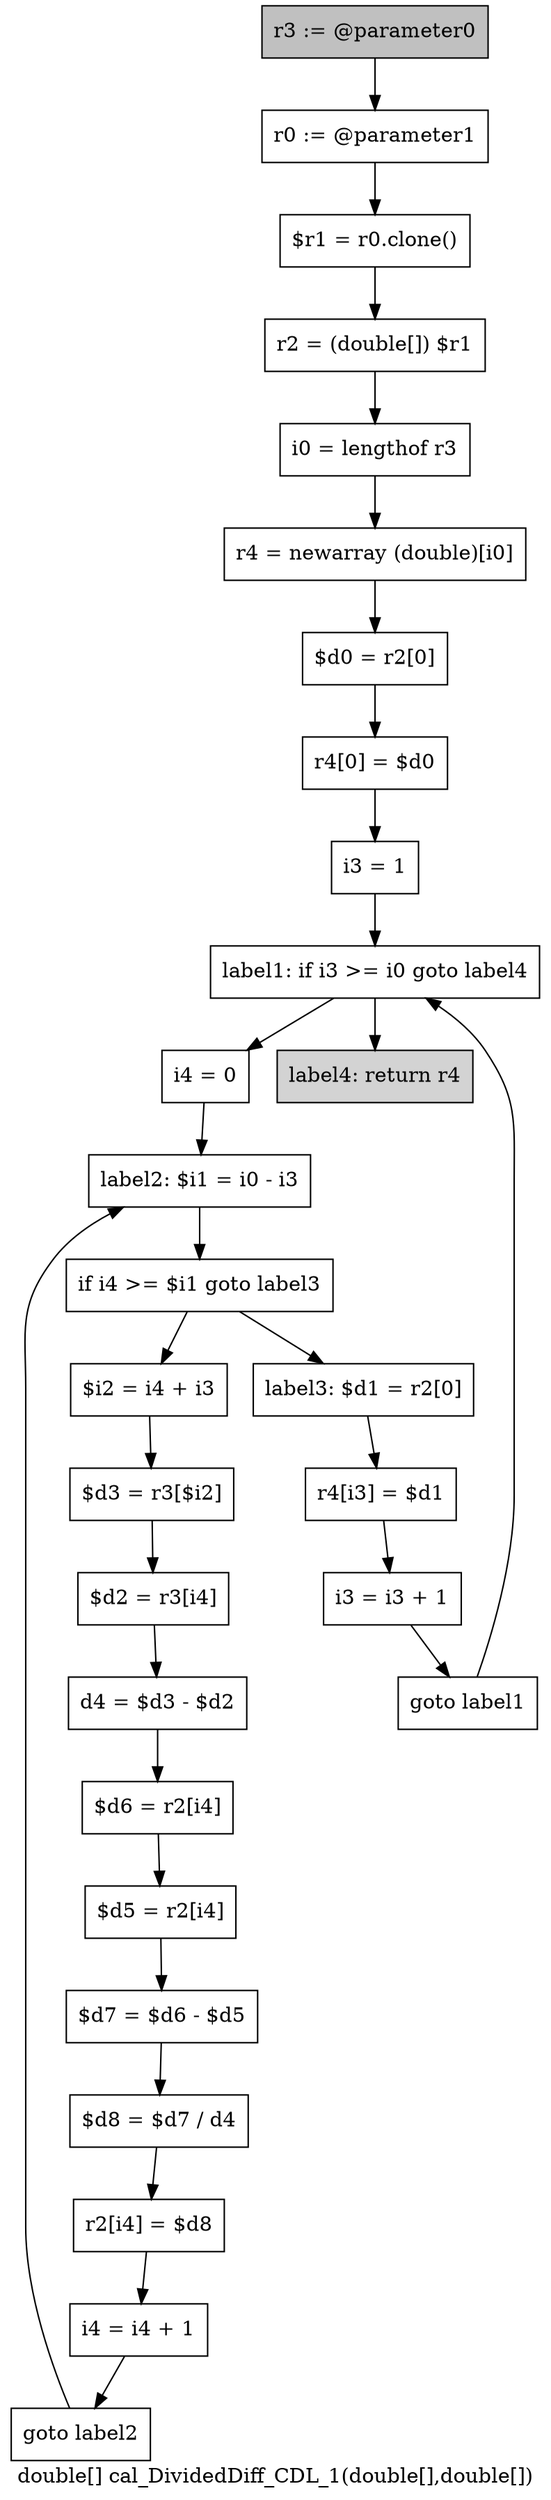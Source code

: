 digraph "double[] cal_DividedDiff_CDL_1(double[],double[])" {
    label="double[] cal_DividedDiff_CDL_1(double[],double[])";
    node [shape=box];
    "0" [style=filled,fillcolor=gray,label="r3 := @parameter0",];
    "1" [label="r0 := @parameter1",];
    "0"->"1";
    "2" [label="$r1 = r0.clone()",];
    "1"->"2";
    "3" [label="r2 = (double[]) $r1",];
    "2"->"3";
    "4" [label="i0 = lengthof r3",];
    "3"->"4";
    "5" [label="r4 = newarray (double)[i0]",];
    "4"->"5";
    "6" [label="$d0 = r2[0]",];
    "5"->"6";
    "7" [label="r4[0] = $d0",];
    "6"->"7";
    "8" [label="i3 = 1",];
    "7"->"8";
    "9" [label="label1: if i3 >= i0 goto label4",];
    "8"->"9";
    "10" [label="i4 = 0",];
    "9"->"10";
    "28" [style=filled,fillcolor=lightgray,label="label4: return r4",];
    "9"->"28";
    "11" [label="label2: $i1 = i0 - i3",];
    "10"->"11";
    "12" [label="if i4 >= $i1 goto label3",];
    "11"->"12";
    "13" [label="$i2 = i4 + i3",];
    "12"->"13";
    "24" [label="label3: $d1 = r2[0]",];
    "12"->"24";
    "14" [label="$d3 = r3[$i2]",];
    "13"->"14";
    "15" [label="$d2 = r3[i4]",];
    "14"->"15";
    "16" [label="d4 = $d3 - $d2",];
    "15"->"16";
    "17" [label="$d6 = r2[i4]",];
    "16"->"17";
    "18" [label="$d5 = r2[i4]",];
    "17"->"18";
    "19" [label="$d7 = $d6 - $d5",];
    "18"->"19";
    "20" [label="$d8 = $d7 / d4",];
    "19"->"20";
    "21" [label="r2[i4] = $d8",];
    "20"->"21";
    "22" [label="i4 = i4 + 1",];
    "21"->"22";
    "23" [label="goto label2",];
    "22"->"23";
    "23"->"11";
    "25" [label="r4[i3] = $d1",];
    "24"->"25";
    "26" [label="i3 = i3 + 1",];
    "25"->"26";
    "27" [label="goto label1",];
    "26"->"27";
    "27"->"9";
}
